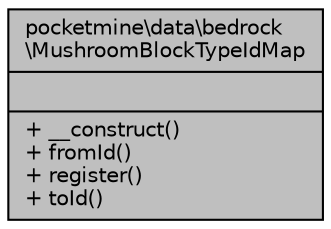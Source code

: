 digraph "pocketmine\data\bedrock\MushroomBlockTypeIdMap"
{
 // INTERACTIVE_SVG=YES
 // LATEX_PDF_SIZE
  edge [fontname="Helvetica",fontsize="10",labelfontname="Helvetica",labelfontsize="10"];
  node [fontname="Helvetica",fontsize="10",shape=record];
  Node1 [label="{pocketmine\\data\\bedrock\l\\MushroomBlockTypeIdMap\n||+ __construct()\l+ fromId()\l+ register()\l+ toId()\l}",height=0.2,width=0.4,color="black", fillcolor="grey75", style="filled", fontcolor="black",tooltip=" "];
}
